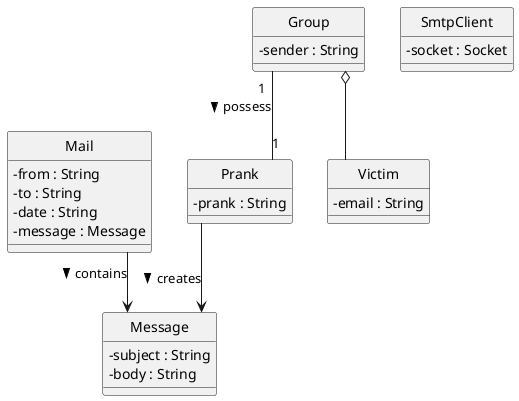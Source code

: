 @startuml
'https://plantuml.com/class-diagram

hide circle
skinparam fixCircleLabelOverlapping true
skinparam classAttributeIconSize 0
skinparam linetype ortho

class Mail {
    - from : String
    - to : String
    - date : String
    - message : Message
}

class Group {

    - sender : String
}

class Prank {
    - prank : String

}

class Victim {
     - email : String
}


class Message {
    - subject : String
    - body : String

}

class SmtpClient {
    - socket : Socket

}



Group o-- Victim
Mail --> Message : contains >
Prank --> Message : creates >
Group "1"--"1" Prank : possess >
@enduml